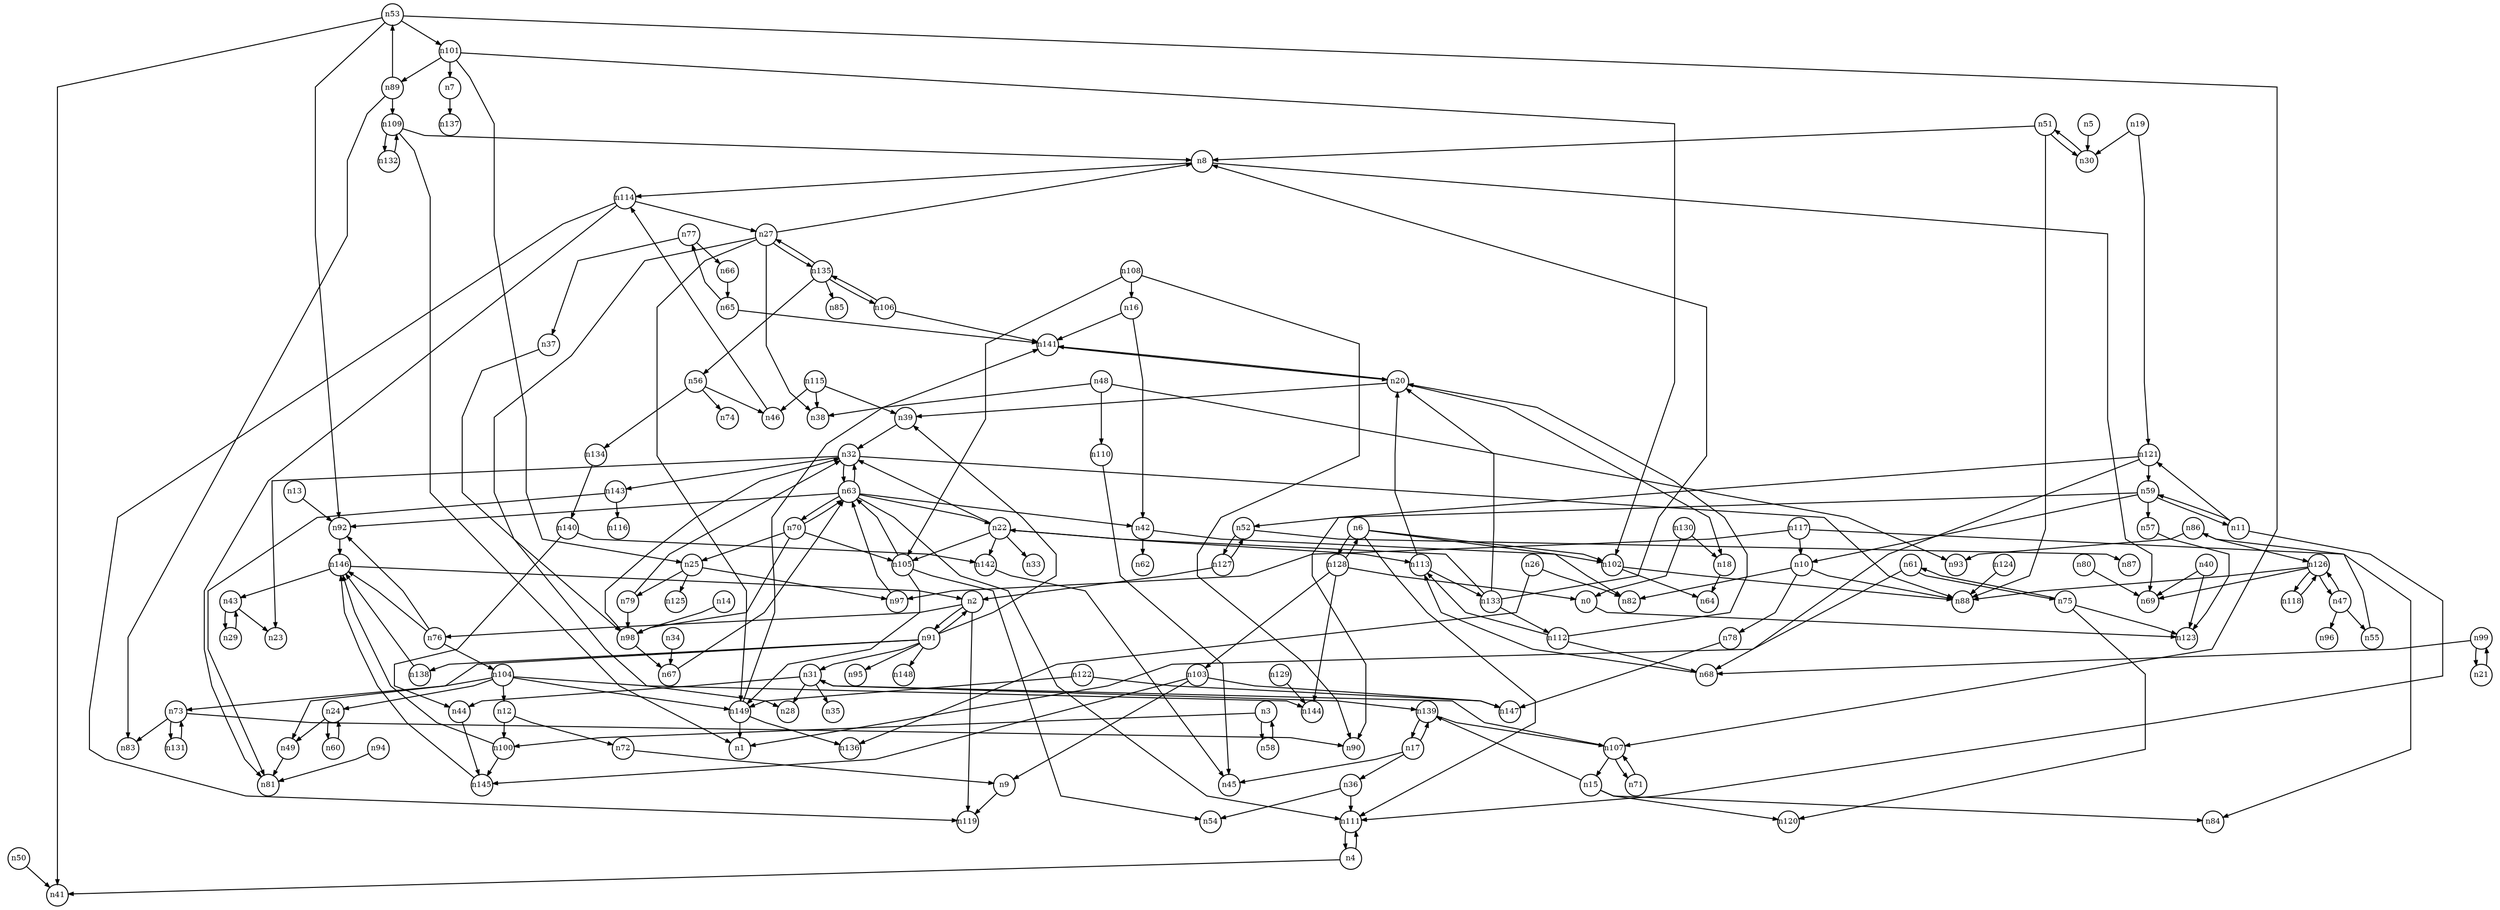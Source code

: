 digraph G{
splines=polyline;
ranksep=0.22;
nodesep=0.22;
nodesize=0.32;
fontsize=8
edge [arrowsize=0.5]
node [fontsize=8 shape=circle width=0.32 fixedsize=shape];

n0 -> n123
n76 -> n92
n76 -> n104
n76 -> n146
n2 -> n76
n2 -> n91
n2 -> n119
n91 -> n31
n91 -> n39
n91 -> n49
n91 -> n95
n91 -> n138
n91 -> n148
n91 -> n2
n58 -> n3
n3 -> n58
n3 -> n100
n100 -> n145
n100 -> n146
n4 -> n41
n4 -> n111
n111 -> n4
n30 -> n51
n5 -> n30
n6 -> n82
n6 -> n102
n6 -> n111
n6 -> n128
n102 -> n64
n102 -> n88
n7 -> n137
n8 -> n69
n8 -> n114
n9 -> n119
n78 -> n147
n10 -> n78
n10 -> n82
n10 -> n88
n11 -> n111
n11 -> n121
n11 -> n59
n121 -> n68
n121 -> n90
n121 -> n59
n72 -> n9
n12 -> n72
n12 -> n100
n92 -> n146
n13 -> n92
n98 -> n67
n98 -> n32
n14 -> n98
n15 -> n84
n15 -> n120
n15 -> n139
n42 -> n62
n42 -> n102
n16 -> n42
n16 -> n141
n141 -> n20
n36 -> n54
n36 -> n111
n17 -> n36
n17 -> n45
n17 -> n139
n18 -> n64
n19 -> n30
n19 -> n121
n20 -> n18
n20 -> n39
n20 -> n141
n39 -> n32
n22 -> n33
n22 -> n105
n22 -> n113
n22 -> n142
n22 -> n32
n105 -> n54
n105 -> n149
n105 -> n63
n113 -> n20
n113 -> n133
n142 -> n45
n49 -> n81
n24 -> n49
n24 -> n60
n97 -> n63
n25 -> n97
n25 -> n125
n25 -> n79
n26 -> n82
n26 -> n136
n27 -> n8
n27 -> n28
n27 -> n38
n27 -> n135
n27 -> n149
n135 -> n56
n135 -> n85
n135 -> n106
n135 -> n27
n149 -> n1
n149 -> n136
n149 -> n141
n31 -> n28
n31 -> n35
n31 -> n44
n31 -> n139
n44 -> n145
n32 -> n23
n32 -> n63
n32 -> n88
n32 -> n143
n63 -> n22
n63 -> n42
n63 -> n70
n63 -> n92
n63 -> n111
n63 -> n32
n143 -> n81
n143 -> n116
n67 -> n63
n34 -> n67
n37 -> n98
n40 -> n69
n40 -> n123
n43 -> n23
n43 -> n29
n29 -> n43
n145 -> n146
n55 -> n86
n47 -> n55
n47 -> n96
n47 -> n126
n48 -> n38
n48 -> n93
n48 -> n110
n110 -> n45
n50 -> n41
n51 -> n8
n51 -> n30
n51 -> n88
n52 -> n87
n52 -> n127
n53 -> n41
n53 -> n92
n53 -> n101
n53 -> n107
n101 -> n7
n101 -> n25
n101 -> n89
n101 -> n102
n107 -> n15
n107 -> n31
n107 -> n71
n86 -> n93
n86 -> n126
n46 -> n114
n56 -> n46
n56 -> n74
n56 -> n134
n134 -> n140
n57 -> n123
n59 -> n10
n59 -> n11
n59 -> n52
n59 -> n57
n60 -> n24
n61 -> n1
n61 -> n75
n75 -> n120
n75 -> n123
n75 -> n61
n70 -> n25
n70 -> n98
n70 -> n105
n70 -> n63
n77 -> n37
n77 -> n66
n65 -> n77
n65 -> n141
n73 -> n83
n73 -> n90
n73 -> n131
n104 -> n12
n104 -> n24
n104 -> n73
n104 -> n144
n104 -> n149
n66 -> n65
n79 -> n32
n79 -> n98
n80 -> n69
n89 -> n83
n89 -> n109
n89 -> n53
n109 -> n1
n109 -> n8
n109 -> n132
n138 -> n146
n94 -> n81
n21 -> n99
n99 -> n21
n99 -> n68
n68 -> n113
n103 -> n9
n103 -> n145
n103 -> n147
n106 -> n141
n106 -> n135
n71 -> n107
n108 -> n16
n108 -> n90
n108 -> n105
n112 -> n20
n112 -> n68
n112 -> n113
n133 -> n8
n133 -> n20
n133 -> n112
n133 -> n22
n114 -> n27
n114 -> n81
n114 -> n119
n115 -> n38
n115 -> n39
n115 -> n46
n117 -> n10
n117 -> n84
n117 -> n97
n122 -> n147
n122 -> n149
n124 -> n88
n126 -> n47
n126 -> n69
n126 -> n88
n126 -> n118
n118 -> n126
n127 -> n2
n127 -> n52
n128 -> n0
n128 -> n6
n128 -> n103
n128 -> n144
n129 -> n144
n130 -> n0
n130 -> n18
n131 -> n73
n132 -> n109
n140 -> n44
n140 -> n142
n139 -> n17
n139 -> n107
n146 -> n2
n146 -> n43
}
